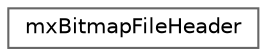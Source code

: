 digraph "类继承关系图"
{
 // LATEX_PDF_SIZE
  bgcolor="transparent";
  edge [fontname=Helvetica,fontsize=10,labelfontname=Helvetica,labelfontsize=10];
  node [fontname=Helvetica,fontsize=10,shape=box,height=0.2,width=0.4];
  rankdir="LR";
  Node0 [label="mxBitmapFileHeader",height=0.2,width=0.4,color="grey40", fillcolor="white", style="filled",URL="$structmx_bitmap_file_header.html",tooltip=" "];
}
